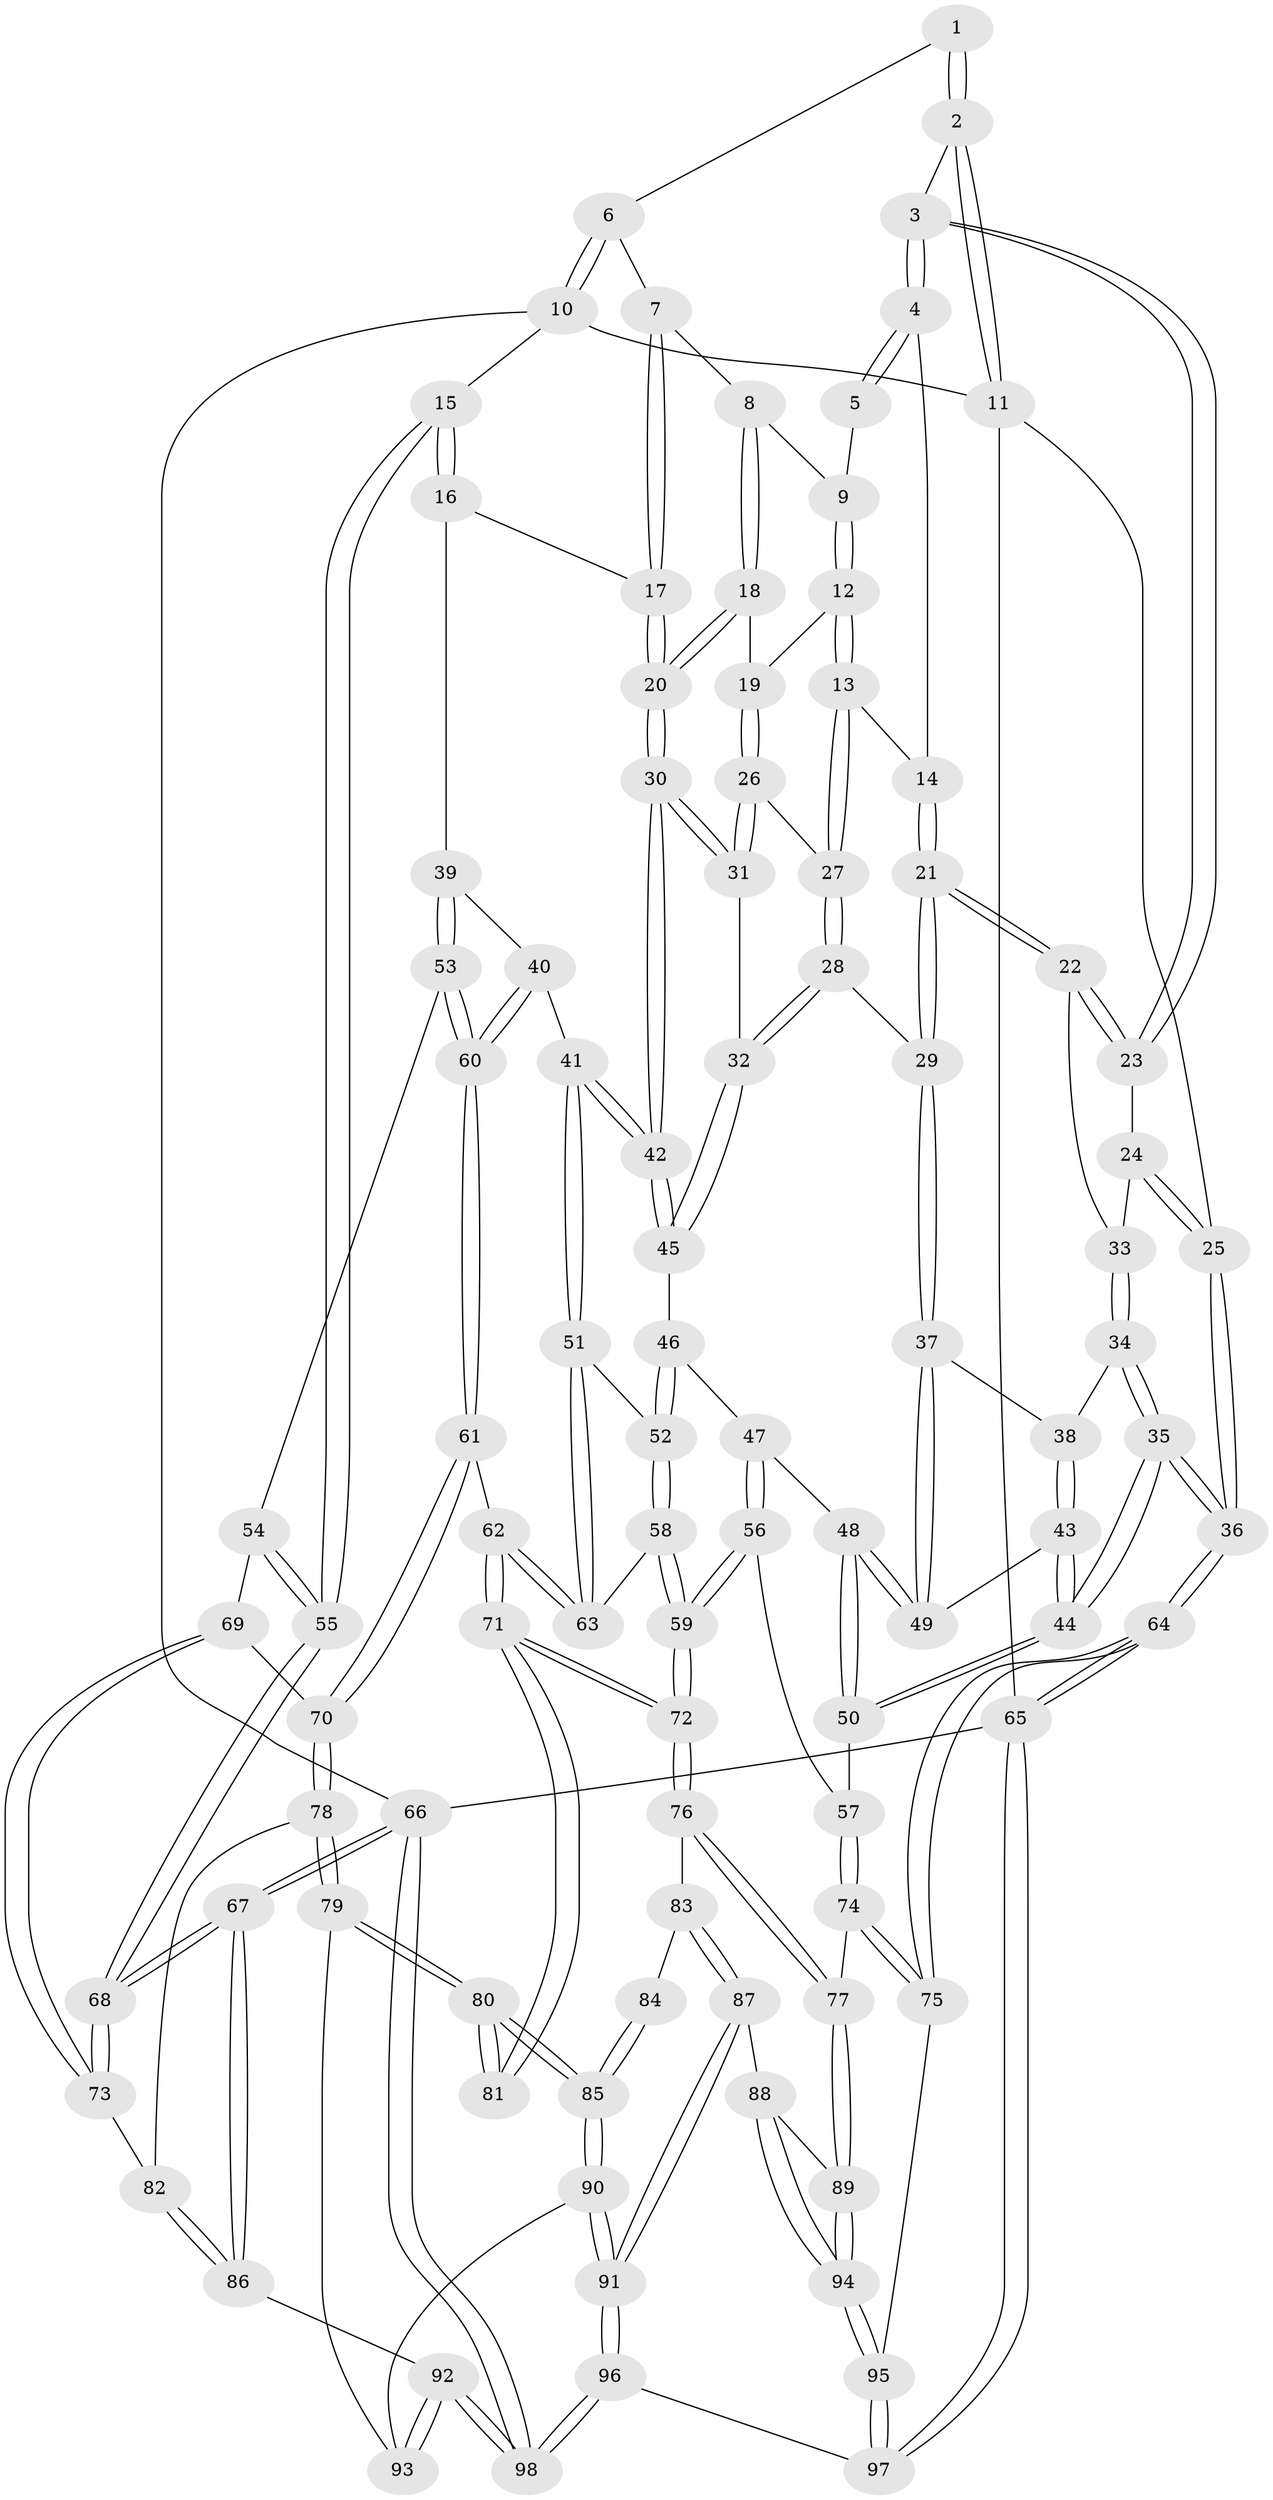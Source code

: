 // coarse degree distribution, {3: 0.325, 5: 0.075, 4: 0.6}
// Generated by graph-tools (version 1.1) at 2025/38/03/04/25 23:38:32]
// undirected, 98 vertices, 242 edges
graph export_dot {
  node [color=gray90,style=filled];
  1 [pos="+0.45983835231597125+0"];
  2 [pos="+0+0"];
  3 [pos="+0.1342425262300168+0.02839846507912398"];
  4 [pos="+0.28629862609974877+0.09338163665285662"];
  5 [pos="+0.4148736131599863+0.03722604200443054"];
  6 [pos="+0.8087581756837319+0"];
  7 [pos="+0.7830603855695947+0"];
  8 [pos="+0.5457246288227281+0.12049367926744241"];
  9 [pos="+0.43453699768111503+0.07737216146330389"];
  10 [pos="+1+0"];
  11 [pos="+0+0"];
  12 [pos="+0.4178258485874093+0.17967110102688003"];
  13 [pos="+0.38364799253708665+0.20152265512512982"];
  14 [pos="+0.2967343890847373+0.1357326733000948"];
  15 [pos="+1+0.30419747753866055"];
  16 [pos="+0.7699475478161522+0.24406808983303832"];
  17 [pos="+0.7459708594182589+0.22545204869279195"];
  18 [pos="+0.5608617493559318+0.2062183851587613"];
  19 [pos="+0.47745786114805605+0.21259106497805697"];
  20 [pos="+0.6355824137820896+0.2724273377012859"];
  21 [pos="+0.24174341378100278+0.26085743133444306"];
  22 [pos="+0.1453791419461469+0.20961350856306474"];
  23 [pos="+0.13613981629329114+0.10413522190648171"];
  24 [pos="+0+0.22566142709909495"];
  25 [pos="+0+0.14780707579648064"];
  26 [pos="+0.46067800391174535+0.2723518212550677"];
  27 [pos="+0.3749016158979936+0.22137845426004263"];
  28 [pos="+0.31747557983428926+0.3274744500550118"];
  29 [pos="+0.2925542285823674+0.3276801847225892"];
  30 [pos="+0.5914742635431072+0.3573274886213336"];
  31 [pos="+0.4542783500205896+0.3262343773555092"];
  32 [pos="+0.35981762898679936+0.3515953114280074"];
  33 [pos="+0.08763484369115272+0.26111663076712066"];
  34 [pos="+0.08184989322722559+0.3397540851626712"];
  35 [pos="+0+0.5710245936128251"];
  36 [pos="+0+0.5754767377379829"];
  37 [pos="+0.2656563852644883+0.3563997401266011"];
  38 [pos="+0.15822551898444237+0.3614336156692016"];
  39 [pos="+0.8136382769567231+0.4748078435986804"];
  40 [pos="+0.6057860392576057+0.4844500171358282"];
  41 [pos="+0.6000276222077161+0.4810359300720392"];
  42 [pos="+0.5971517410387011+0.4769465725352534"];
  43 [pos="+0.14370762189653596+0.4474026886755213"];
  44 [pos="+0+0.578840822475293"];
  45 [pos="+0.4122254162917311+0.48040426146659526"];
  46 [pos="+0.39907887685754184+0.4996897769962064"];
  47 [pos="+0.2922131582405612+0.5291867694302608"];
  48 [pos="+0.2462067851871029+0.458670620016074"];
  49 [pos="+0.24249705752500497+0.4280885476322483"];
  50 [pos="+0.04256637873498989+0.6252087283586085"];
  51 [pos="+0.5225052721504347+0.5952579857537118"];
  52 [pos="+0.4106513610757288+0.5835208245324185"];
  53 [pos="+0.8988421158063078+0.5291537404266428"];
  54 [pos="+0.9876723723274393+0.5501213223367687"];
  55 [pos="+1+0.5138241795225627"];
  56 [pos="+0.28966835529008766+0.5351150259162668"];
  57 [pos="+0.07155137490343332+0.6426251900544615"];
  58 [pos="+0.3748798077777262+0.6901016673840877"];
  59 [pos="+0.33533167984477+0.7276183775062185"];
  60 [pos="+0.6793951702132205+0.6760587396460284"];
  61 [pos="+0.6749178736290409+0.703438607559075"];
  62 [pos="+0.5940469898795142+0.7420177709408119"];
  63 [pos="+0.5127334799408733+0.6610361368357717"];
  64 [pos="+0+1"];
  65 [pos="+0+1"];
  66 [pos="+1+1"];
  67 [pos="+1+0.8702591484472915"];
  68 [pos="+1+0.6699253170425734"];
  69 [pos="+0.8836853951953002+0.7169963184256088"];
  70 [pos="+0.7626458814383121+0.7746372322363527"];
  71 [pos="+0.5657928033524371+0.7907095883624917"];
  72 [pos="+0.3206700679695527+0.7552920935921651"];
  73 [pos="+0.9292029963249898+0.8322999241365777"];
  74 [pos="+0.20635852150348719+0.7745502439512431"];
  75 [pos="+0.15278102094043494+0.8747050540645993"];
  76 [pos="+0.31286891553682966+0.7624006859525919"];
  77 [pos="+0.2700017656422508+0.7742267729241815"];
  78 [pos="+0.7660890360806827+0.8465508311091161"];
  79 [pos="+0.7655803282935318+0.848407187197112"];
  80 [pos="+0.5906379506315835+0.9346218815047452"];
  81 [pos="+0.5669544431448663+0.8220251569404122"];
  82 [pos="+0.9276362959196246+0.8504006806609803"];
  83 [pos="+0.3830968127906338+0.8508908193704671"];
  84 [pos="+0.42699769763672635+0.8639598364357011"];
  85 [pos="+0.5789599213555094+0.972638187554758"];
  86 [pos="+0.9409809814583302+0.8845971522055227"];
  87 [pos="+0.400708381771021+0.9443134714400613"];
  88 [pos="+0.36236305103770283+0.9625306068626871"];
  89 [pos="+0.2978587211672343+0.9157621210669199"];
  90 [pos="+0.5749795147763463+1"];
  91 [pos="+0.5566860189741765+1"];
  92 [pos="+0.8827018316453564+1"];
  93 [pos="+0.8084278162868304+0.9483545675682753"];
  94 [pos="+0.273692205200359+1"];
  95 [pos="+0.2525755023781139+1"];
  96 [pos="+0.555067712362679+1"];
  97 [pos="+0.2553669367951661+1"];
  98 [pos="+0.9847189585173975+1"];
  1 -- 2;
  1 -- 2;
  1 -- 6;
  2 -- 3;
  2 -- 11;
  2 -- 11;
  3 -- 4;
  3 -- 4;
  3 -- 23;
  3 -- 23;
  4 -- 5;
  4 -- 5;
  4 -- 14;
  5 -- 9;
  6 -- 7;
  6 -- 10;
  6 -- 10;
  7 -- 8;
  7 -- 17;
  7 -- 17;
  8 -- 9;
  8 -- 18;
  8 -- 18;
  9 -- 12;
  9 -- 12;
  10 -- 11;
  10 -- 15;
  10 -- 66;
  11 -- 25;
  11 -- 65;
  12 -- 13;
  12 -- 13;
  12 -- 19;
  13 -- 14;
  13 -- 27;
  13 -- 27;
  14 -- 21;
  14 -- 21;
  15 -- 16;
  15 -- 16;
  15 -- 55;
  15 -- 55;
  16 -- 17;
  16 -- 39;
  17 -- 20;
  17 -- 20;
  18 -- 19;
  18 -- 20;
  18 -- 20;
  19 -- 26;
  19 -- 26;
  20 -- 30;
  20 -- 30;
  21 -- 22;
  21 -- 22;
  21 -- 29;
  21 -- 29;
  22 -- 23;
  22 -- 23;
  22 -- 33;
  23 -- 24;
  24 -- 25;
  24 -- 25;
  24 -- 33;
  25 -- 36;
  25 -- 36;
  26 -- 27;
  26 -- 31;
  26 -- 31;
  27 -- 28;
  27 -- 28;
  28 -- 29;
  28 -- 32;
  28 -- 32;
  29 -- 37;
  29 -- 37;
  30 -- 31;
  30 -- 31;
  30 -- 42;
  30 -- 42;
  31 -- 32;
  32 -- 45;
  32 -- 45;
  33 -- 34;
  33 -- 34;
  34 -- 35;
  34 -- 35;
  34 -- 38;
  35 -- 36;
  35 -- 36;
  35 -- 44;
  35 -- 44;
  36 -- 64;
  36 -- 64;
  37 -- 38;
  37 -- 49;
  37 -- 49;
  38 -- 43;
  38 -- 43;
  39 -- 40;
  39 -- 53;
  39 -- 53;
  40 -- 41;
  40 -- 60;
  40 -- 60;
  41 -- 42;
  41 -- 42;
  41 -- 51;
  41 -- 51;
  42 -- 45;
  42 -- 45;
  43 -- 44;
  43 -- 44;
  43 -- 49;
  44 -- 50;
  44 -- 50;
  45 -- 46;
  46 -- 47;
  46 -- 52;
  46 -- 52;
  47 -- 48;
  47 -- 56;
  47 -- 56;
  48 -- 49;
  48 -- 49;
  48 -- 50;
  48 -- 50;
  50 -- 57;
  51 -- 52;
  51 -- 63;
  51 -- 63;
  52 -- 58;
  52 -- 58;
  53 -- 54;
  53 -- 60;
  53 -- 60;
  54 -- 55;
  54 -- 55;
  54 -- 69;
  55 -- 68;
  55 -- 68;
  56 -- 57;
  56 -- 59;
  56 -- 59;
  57 -- 74;
  57 -- 74;
  58 -- 59;
  58 -- 59;
  58 -- 63;
  59 -- 72;
  59 -- 72;
  60 -- 61;
  60 -- 61;
  61 -- 62;
  61 -- 70;
  61 -- 70;
  62 -- 63;
  62 -- 63;
  62 -- 71;
  62 -- 71;
  64 -- 65;
  64 -- 65;
  64 -- 75;
  64 -- 75;
  65 -- 97;
  65 -- 97;
  65 -- 66;
  66 -- 67;
  66 -- 67;
  66 -- 98;
  66 -- 98;
  67 -- 68;
  67 -- 68;
  67 -- 86;
  67 -- 86;
  68 -- 73;
  68 -- 73;
  69 -- 70;
  69 -- 73;
  69 -- 73;
  70 -- 78;
  70 -- 78;
  71 -- 72;
  71 -- 72;
  71 -- 81;
  71 -- 81;
  72 -- 76;
  72 -- 76;
  73 -- 82;
  74 -- 75;
  74 -- 75;
  74 -- 77;
  75 -- 95;
  76 -- 77;
  76 -- 77;
  76 -- 83;
  77 -- 89;
  77 -- 89;
  78 -- 79;
  78 -- 79;
  78 -- 82;
  79 -- 80;
  79 -- 80;
  79 -- 93;
  80 -- 81;
  80 -- 81;
  80 -- 85;
  80 -- 85;
  82 -- 86;
  82 -- 86;
  83 -- 84;
  83 -- 87;
  83 -- 87;
  84 -- 85;
  84 -- 85;
  85 -- 90;
  85 -- 90;
  86 -- 92;
  87 -- 88;
  87 -- 91;
  87 -- 91;
  88 -- 89;
  88 -- 94;
  88 -- 94;
  89 -- 94;
  89 -- 94;
  90 -- 91;
  90 -- 91;
  90 -- 93;
  91 -- 96;
  91 -- 96;
  92 -- 93;
  92 -- 93;
  92 -- 98;
  92 -- 98;
  94 -- 95;
  94 -- 95;
  95 -- 97;
  95 -- 97;
  96 -- 97;
  96 -- 98;
  96 -- 98;
}
